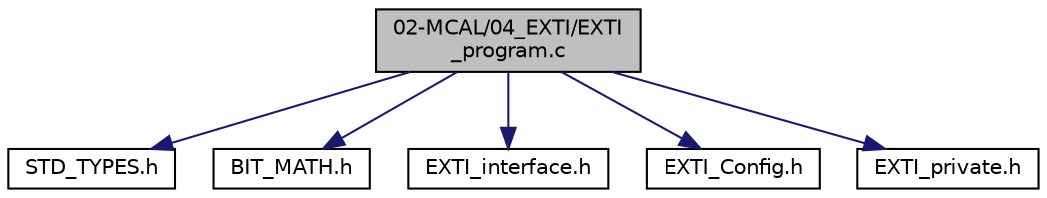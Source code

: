 digraph "02-MCAL/04_EXTI/EXTI_program.c"
{
 // LATEX_PDF_SIZE
  edge [fontname="Helvetica",fontsize="10",labelfontname="Helvetica",labelfontsize="10"];
  node [fontname="Helvetica",fontsize="10",shape=record];
  Node1 [label="02-MCAL/04_EXTI/EXTI\l_program.c",height=0.2,width=0.4,color="black", fillcolor="grey75", style="filled", fontcolor="black",tooltip="This File contains the source code of the EXTI Driver Functions for Target stm32f10x."];
  Node1 -> Node2 [color="midnightblue",fontsize="10",style="solid",fontname="Helvetica"];
  Node2 [label="STD_TYPES.h",height=0.2,width=0.4,color="black", fillcolor="white", style="filled",URL="$_s_t_d___t_y_p_e_s_8h.html",tooltip=" "];
  Node1 -> Node3 [color="midnightblue",fontsize="10",style="solid",fontname="Helvetica"];
  Node3 [label="BIT_MATH.h",height=0.2,width=0.4,color="black", fillcolor="white", style="filled",URL="$_b_i_t___m_a_t_h_8h.html",tooltip=" "];
  Node1 -> Node4 [color="midnightblue",fontsize="10",style="solid",fontname="Helvetica"];
  Node4 [label="EXTI_interface.h",height=0.2,width=0.4,color="black", fillcolor="white", style="filled",URL="$_e_x_t_i__interface_8h.html",tooltip="This file contains the function headers and the macros for the EXTI Driver that the User can see and ..."];
  Node1 -> Node5 [color="midnightblue",fontsize="10",style="solid",fontname="Helvetica"];
  Node5 [label="EXTI_Config.h",height=0.2,width=0.4,color="black", fillcolor="white", style="filled",URL="$_e_x_t_i___config_8h.html",tooltip="This file contains the Configuration for the EXTI Driver(User Should see and modify if needed)"];
  Node1 -> Node6 [color="midnightblue",fontsize="10",style="solid",fontname="Helvetica"];
  Node6 [label="EXTI_private.h",height=0.2,width=0.4,color="black", fillcolor="white", style="filled",URL="$_e_x_t_i__private_8h.html",tooltip="This file contains the Registers and the macros for the EXTI Driver the User shouldn't see this."];
}
